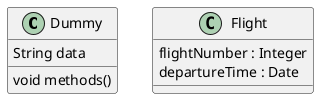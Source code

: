 
@startuml Models
class Dummy {
  String data
  void methods()
}

class Flight {
   flightNumber : Integer
   departureTime : Date
}
@enduml

@startuml anothermodel
class User {
  UserId : Guid
  SlackId: String

}
@enduml
